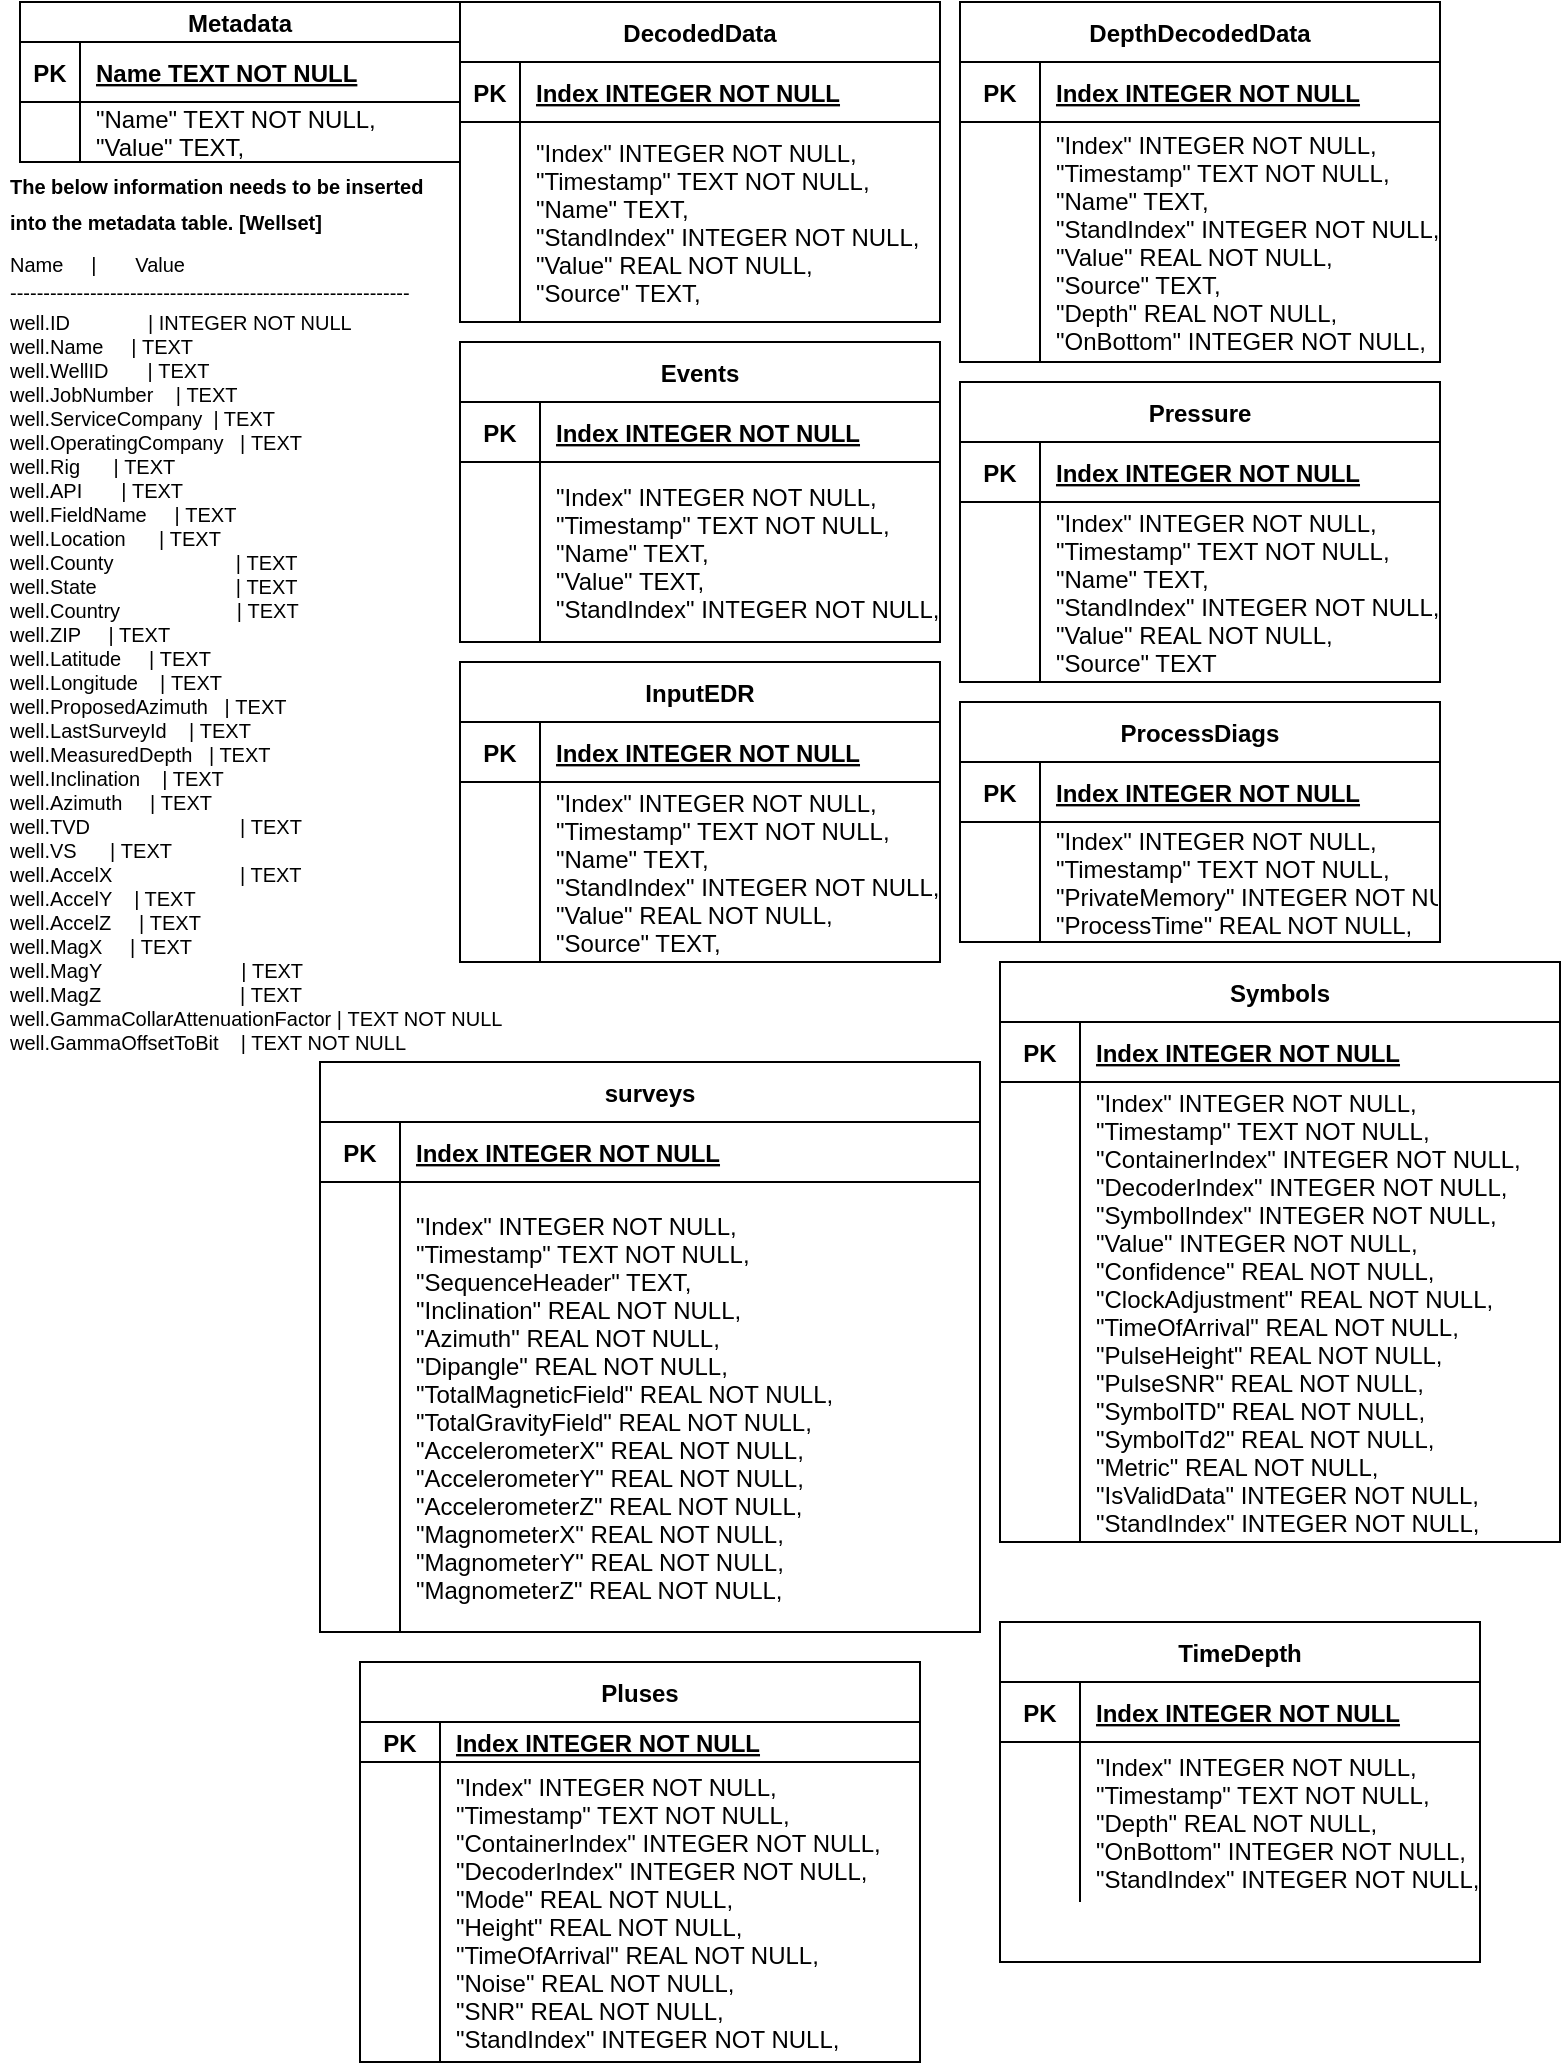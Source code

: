 <mxfile version="20.0.1" type="github">
  <diagram id="R2lEEEUBdFMjLlhIrx00" name="Page-1">
    <mxGraphModel dx="1178" dy="615" grid="1" gridSize="10" guides="1" tooltips="1" connect="1" arrows="1" fold="1" page="1" pageScale="1" pageWidth="850" pageHeight="1100" math="0" shadow="0" extFonts="Permanent Marker^https://fonts.googleapis.com/css?family=Permanent+Marker">
      <root>
        <mxCell id="0" />
        <mxCell id="1" parent="0" />
        <mxCell id="C-vyLk0tnHw3VtMMgP7b-2" value="DecodedData" style="shape=table;startSize=30;container=1;collapsible=1;childLayout=tableLayout;fixedRows=1;rowLines=0;fontStyle=1;align=center;resizeLast=1;" parent="1" vertex="1">
          <mxGeometry x="240" y="50" width="240" height="160" as="geometry" />
        </mxCell>
        <mxCell id="C-vyLk0tnHw3VtMMgP7b-3" value="" style="shape=partialRectangle;collapsible=0;dropTarget=0;pointerEvents=0;fillColor=none;points=[[0,0.5],[1,0.5]];portConstraint=eastwest;top=0;left=0;right=0;bottom=1;" parent="C-vyLk0tnHw3VtMMgP7b-2" vertex="1">
          <mxGeometry y="30" width="240" height="30" as="geometry" />
        </mxCell>
        <mxCell id="C-vyLk0tnHw3VtMMgP7b-4" value="PK" style="shape=partialRectangle;overflow=hidden;connectable=0;fillColor=none;top=0;left=0;bottom=0;right=0;fontStyle=1;" parent="C-vyLk0tnHw3VtMMgP7b-3" vertex="1">
          <mxGeometry width="30" height="30" as="geometry">
            <mxRectangle width="30" height="30" as="alternateBounds" />
          </mxGeometry>
        </mxCell>
        <mxCell id="C-vyLk0tnHw3VtMMgP7b-5" value="Index INTEGER NOT NULL" style="shape=partialRectangle;overflow=hidden;connectable=0;fillColor=none;top=0;left=0;bottom=0;right=0;align=left;spacingLeft=6;fontStyle=5;" parent="C-vyLk0tnHw3VtMMgP7b-3" vertex="1">
          <mxGeometry x="30" width="210" height="30" as="geometry">
            <mxRectangle width="210" height="30" as="alternateBounds" />
          </mxGeometry>
        </mxCell>
        <mxCell id="C-vyLk0tnHw3VtMMgP7b-6" value="" style="shape=partialRectangle;collapsible=0;dropTarget=0;pointerEvents=0;fillColor=none;points=[[0,0.5],[1,0.5]];portConstraint=eastwest;top=0;left=0;right=0;bottom=0;" parent="C-vyLk0tnHw3VtMMgP7b-2" vertex="1">
          <mxGeometry y="60" width="240" height="100" as="geometry" />
        </mxCell>
        <mxCell id="C-vyLk0tnHw3VtMMgP7b-7" value="" style="shape=partialRectangle;overflow=hidden;connectable=0;fillColor=none;top=0;left=0;bottom=0;right=0;" parent="C-vyLk0tnHw3VtMMgP7b-6" vertex="1">
          <mxGeometry width="30" height="100" as="geometry">
            <mxRectangle width="30" height="100" as="alternateBounds" />
          </mxGeometry>
        </mxCell>
        <mxCell id="C-vyLk0tnHw3VtMMgP7b-8" value="&quot;Index&quot;	INTEGER NOT NULL,&#xa;	&quot;Timestamp&quot;	TEXT NOT NULL,&#xa;	&quot;Name&quot;	TEXT,&#xa;	&quot;StandIndex&quot;	INTEGER NOT NULL,&#xa;	&quot;Value&quot;	REAL NOT NULL,&#xa;	&quot;Source&quot;	TEXT," style="shape=partialRectangle;overflow=hidden;connectable=0;fillColor=none;top=0;left=0;bottom=0;right=0;align=left;spacingLeft=6;" parent="C-vyLk0tnHw3VtMMgP7b-6" vertex="1">
          <mxGeometry x="30" width="210" height="100" as="geometry">
            <mxRectangle width="210" height="100" as="alternateBounds" />
          </mxGeometry>
        </mxCell>
        <mxCell id="C-vyLk0tnHw3VtMMgP7b-23" value="Metadata" style="shape=table;startSize=20;container=1;collapsible=1;childLayout=tableLayout;fixedRows=1;rowLines=0;fontStyle=1;align=center;resizeLast=1;" parent="1" vertex="1">
          <mxGeometry x="20" y="50" width="220" height="80" as="geometry" />
        </mxCell>
        <mxCell id="C-vyLk0tnHw3VtMMgP7b-24" value="" style="shape=partialRectangle;collapsible=0;dropTarget=0;pointerEvents=0;fillColor=none;points=[[0,0.5],[1,0.5]];portConstraint=eastwest;top=0;left=0;right=0;bottom=1;" parent="C-vyLk0tnHw3VtMMgP7b-23" vertex="1">
          <mxGeometry y="20" width="220" height="30" as="geometry" />
        </mxCell>
        <mxCell id="C-vyLk0tnHw3VtMMgP7b-25" value="PK" style="shape=partialRectangle;overflow=hidden;connectable=0;fillColor=none;top=0;left=0;bottom=0;right=0;fontStyle=1;" parent="C-vyLk0tnHw3VtMMgP7b-24" vertex="1">
          <mxGeometry width="30" height="30" as="geometry">
            <mxRectangle width="30" height="30" as="alternateBounds" />
          </mxGeometry>
        </mxCell>
        <mxCell id="C-vyLk0tnHw3VtMMgP7b-26" value="Name TEXT NOT NULL" style="shape=partialRectangle;overflow=hidden;connectable=0;fillColor=none;top=0;left=0;bottom=0;right=0;align=left;spacingLeft=6;fontStyle=5;" parent="C-vyLk0tnHw3VtMMgP7b-24" vertex="1">
          <mxGeometry x="30" width="190" height="30" as="geometry">
            <mxRectangle width="190" height="30" as="alternateBounds" />
          </mxGeometry>
        </mxCell>
        <mxCell id="C-vyLk0tnHw3VtMMgP7b-27" value="" style="shape=partialRectangle;collapsible=0;dropTarget=0;pointerEvents=0;fillColor=none;points=[[0,0.5],[1,0.5]];portConstraint=eastwest;top=0;left=0;right=0;bottom=0;" parent="C-vyLk0tnHw3VtMMgP7b-23" vertex="1">
          <mxGeometry y="50" width="220" height="30" as="geometry" />
        </mxCell>
        <mxCell id="C-vyLk0tnHw3VtMMgP7b-28" value="" style="shape=partialRectangle;overflow=hidden;connectable=0;fillColor=none;top=0;left=0;bottom=0;right=0;" parent="C-vyLk0tnHw3VtMMgP7b-27" vertex="1">
          <mxGeometry width="30" height="30" as="geometry">
            <mxRectangle width="30" height="30" as="alternateBounds" />
          </mxGeometry>
        </mxCell>
        <mxCell id="C-vyLk0tnHw3VtMMgP7b-29" value="&quot;Name&quot;	TEXT NOT NULL,&#xa;	&quot;Value&quot;	TEXT,&#xa;	CONSTRAINT &quot;PK_Metadata&quot; PRIMARY KEY(&quot;Name&quot;)" style="shape=partialRectangle;overflow=hidden;connectable=0;fillColor=none;top=0;left=0;bottom=0;right=0;align=left;spacingLeft=6;" parent="C-vyLk0tnHw3VtMMgP7b-27" vertex="1">
          <mxGeometry x="30" width="190" height="30" as="geometry">
            <mxRectangle width="190" height="30" as="alternateBounds" />
          </mxGeometry>
        </mxCell>
        <mxCell id="usPG6CutH9FhMOC5yR55-3" value="&lt;h1 style=&quot;font-size: 10px;&quot;&gt;&lt;font style=&quot;font-size: 10px;&quot;&gt;The below information needs to be inserted&amp;nbsp;&lt;/font&gt;&lt;/h1&gt;&lt;h1 style=&quot;font-size: 10px;&quot;&gt;into the metadata table. [Wellset]&lt;/h1&gt;&lt;font style=&quot;font-size: 10px;&quot;&gt;Name&lt;span style=&quot;white-space: pre;&quot;&gt;	&lt;/span&gt;&lt;span style=&quot;white-space: pre;&quot;&gt;	&lt;/span&gt;&lt;span style=&quot;white-space: pre;&quot;&gt;	&lt;/span&gt;&lt;span style=&quot;white-space: pre;&quot;&gt;	&lt;/span&gt;&lt;span style=&quot;&quot;&gt;	&lt;span style=&quot;&quot;&gt;	&lt;/span&gt;&lt;span style=&quot;&quot;&gt;	&lt;/span&gt;&lt;span style=&quot;&quot;&gt;	&lt;/span&gt;&lt;/span&gt;&lt;span style=&quot;&quot;&gt;	&lt;/span&gt; &lt;span style=&quot;&quot;&gt;	&lt;/span&gt;&lt;span style=&quot;&quot;&gt;	&lt;/span&gt;|&amp;nbsp; &amp;nbsp; &amp;nbsp; &amp;nbsp;Value&lt;br&gt;------------------------------------------------------------&lt;br&gt;well.ID&amp;nbsp;&lt;span style=&quot;&quot;&gt;	&lt;span style=&quot;white-space: pre;&quot;&gt;	&lt;/span&gt;&lt;span style=&quot;white-space: pre;&quot;&gt;	&lt;/span&gt;&lt;span style=&quot;white-space: pre;&quot;&gt;	&lt;/span&gt;&lt;/span&gt;&lt;span style=&quot;&quot;&gt;&amp;nbsp;&lt;/span&gt;&lt;span style=&quot;&quot;&gt;&amp;nbsp;&lt;span style=&quot;&quot;&gt;&amp;nbsp; &amp;nbsp; &amp;nbsp; &amp;nbsp;&lt;span style=&quot;&quot;&gt;&lt;/span&gt;&lt;/span&gt;&lt;span style=&quot;&quot;&gt;&lt;/span&gt;&lt;span style=&quot;&quot;&gt;&lt;/span&gt;&lt;/span&gt;&lt;span style=&quot;&quot;&gt;&lt;/span&gt;|&amp;nbsp;INTEGER NOT NULL&lt;br&gt;&lt;/font&gt;&lt;div style=&quot;font-size: 10px;&quot;&gt;&lt;font style=&quot;font-size: 10px;&quot;&gt;well.Name&lt;span style=&quot;&quot;&gt;	&lt;span style=&quot;white-space: pre;&quot;&gt;	&lt;/span&gt;&lt;span style=&quot;white-space: pre;&quot;&gt;	&lt;/span&gt;&lt;span style=&quot;white-space: pre;&quot;&gt;	&lt;/span&gt;&lt;/span&gt;&lt;span style=&quot;&quot;&gt;&amp;nbsp;|&amp;nbsp;&lt;/span&gt;TEXT&lt;/font&gt;&lt;/div&gt;&lt;div style=&quot;font-size: 10px;&quot;&gt;&lt;font style=&quot;font-size: 10px;&quot;&gt;well.WellID&lt;span style=&quot;&quot;&gt;	&lt;/span&gt;&lt;span style=&quot;&quot;&gt;	&lt;/span&gt;&amp;nbsp;&lt;span style=&quot;&quot;&gt;	&lt;span style=&quot;white-space: pre;&quot;&gt;	&lt;/span&gt;&lt;span style=&quot;white-space: pre;&quot;&gt;	&lt;/span&gt;&lt;span style=&quot;white-space: pre;&quot;&gt;	&lt;/span&gt;&lt;/span&gt;&amp;nbsp;|&lt;span style=&quot;&quot;&gt;&amp;nbsp;&lt;/span&gt;TEXT&lt;/font&gt;&lt;/div&gt;&lt;div style=&quot;font-size: 10px;&quot;&gt;&lt;font style=&quot;font-size: 10px;&quot;&gt;&lt;span style=&quot;background-color: initial;&quot;&gt;well.JobNumber&lt;/span&gt;&lt;span style=&quot;background-color: initial;&quot;&gt;	&lt;span style=&quot;white-space: pre;&quot;&gt;	&lt;/span&gt;&lt;span style=&quot;white-space: pre;&quot;&gt;	&lt;/span&gt;&amp;nbsp;|&amp;nbsp;&lt;/span&gt;&lt;span style=&quot;background-color: initial;&quot;&gt;TEXT&lt;/span&gt;&lt;/font&gt;&lt;/div&gt;&lt;div style=&quot;font-size: 10px;&quot;&gt;&lt;font style=&quot;font-size: 10px;&quot;&gt;well.ServiceCompany&lt;span style=&quot;white-space: pre;&quot;&gt;	&lt;/span&gt;&amp;nbsp;| TEXT&lt;/font&gt;&lt;/div&gt;&lt;div style=&quot;font-size: 10px;&quot;&gt;&lt;font style=&quot;font-size: 10px;&quot;&gt;well.OperatingCompany&lt;span style=&quot;&quot;&gt;	&lt;span style=&quot;white-space: pre;&quot;&gt;	&lt;/span&gt;&lt;/span&gt;&amp;nbsp;|&lt;span style=&quot;&quot;&gt;&amp;nbsp;&lt;/span&gt;TEXT&lt;/font&gt;&lt;/div&gt;&lt;div style=&quot;font-size: 10px;&quot;&gt;&lt;font style=&quot;font-size: 10px;&quot;&gt;well.Rig&lt;span style=&quot;&quot;&gt;&amp;nbsp;&lt;span style=&quot;white-space: pre;&quot;&gt;	&lt;/span&gt;&lt;span style=&quot;white-space: pre;&quot;&gt;	&lt;/span&gt;&lt;span style=&quot;white-space: pre;&quot;&gt;	&lt;/span&gt;&lt;span style=&quot;white-space: pre;&quot;&gt;	&lt;/span&gt;&amp;nbsp;|&amp;nbsp;&lt;/span&gt;TEXT&lt;/font&gt;&lt;/div&gt;&lt;div style=&quot;font-size: 10px;&quot;&gt;&lt;font style=&quot;font-size: 10px;&quot;&gt;well.API&lt;span style=&quot;&quot;&gt;	&lt;/span&gt;&lt;span style=&quot;&quot;&gt;	&lt;/span&gt;&lt;span style=&quot;&quot;&gt;	&lt;/span&gt;&lt;span style=&quot;&quot;&gt;	&lt;/span&gt;&amp;nbsp;&lt;span style=&quot;white-space: pre;&quot;&gt;	&lt;/span&gt;&lt;span style=&quot;white-space: pre;&quot;&gt;	&lt;/span&gt;&lt;span style=&quot;white-space: pre;&quot;&gt;	&lt;/span&gt;&lt;span style=&quot;white-space: pre;&quot;&gt;	&lt;/span&gt;&amp;nbsp;|&lt;span style=&quot;&quot;&gt;&amp;nbsp;&lt;/span&gt;TEXT&lt;/font&gt;&lt;/div&gt;&lt;div style=&quot;font-size: 10px;&quot;&gt;&lt;font style=&quot;font-size: 10px;&quot;&gt;well.FieldName&amp;nbsp;&lt;span style=&quot;&quot;&gt;	&lt;span style=&quot;white-space: pre;&quot;&gt;	&lt;/span&gt;&lt;span style=&quot;white-space: pre;&quot;&gt;	&lt;/span&gt;&lt;/span&gt;&amp;nbsp;|&lt;span style=&quot;&quot;&gt;&amp;nbsp;&lt;/span&gt;TEXT&lt;/font&gt;&lt;/div&gt;&lt;div style=&quot;font-size: 10px;&quot;&gt;&lt;font style=&quot;font-size: 10px;&quot;&gt;well.Location&lt;span style=&quot;&quot;&gt;	&lt;/span&gt;&lt;span style=&quot;&quot;&gt;	&lt;/span&gt;&lt;span style=&quot;&quot;&gt;	&lt;/span&gt;&amp;nbsp;&lt;span style=&quot;white-space: pre;&quot;&gt;	&lt;/span&gt;&lt;span style=&quot;white-space: pre;&quot;&gt;	&lt;/span&gt;&lt;span style=&quot;white-space: pre;&quot;&gt;	&lt;/span&gt;&amp;nbsp;|&lt;span style=&quot;&quot;&gt;&amp;nbsp;&lt;/span&gt;TEXT&lt;/font&gt;&lt;/div&gt;&lt;div style=&quot;font-size: 10px;&quot;&gt;&lt;font style=&quot;font-size: 10px;&quot;&gt;well.County&lt;span style=&quot;&quot;&gt;&amp;nbsp; &amp;nbsp; &amp;nbsp; &amp;nbsp; &amp;nbsp; &amp;nbsp; &amp;nbsp; &amp;nbsp; &amp;nbsp; &amp;nbsp; &amp;nbsp;&lt;/span&gt;&amp;nbsp;|&lt;span style=&quot;&quot;&gt;&amp;nbsp;&lt;/span&gt;TEXT&lt;/font&gt;&lt;/div&gt;&lt;div style=&quot;font-size: 10px;&quot;&gt;&lt;font style=&quot;font-size: 10px;&quot;&gt;well.State&lt;span style=&quot;&quot;&gt;	&lt;/span&gt;&lt;span style=&quot;&quot;&gt;	&lt;/span&gt;&lt;span style=&quot;&quot;&gt;	&lt;/span&gt;&amp;nbsp; &amp;nbsp; &amp;nbsp; &amp;nbsp; &amp;nbsp; &amp;nbsp; &amp;nbsp; &amp;nbsp; &amp;nbsp; &amp;nbsp; &amp;nbsp; &amp;nbsp; |&amp;nbsp;TEXT&lt;/font&gt;&lt;/div&gt;&lt;div style=&quot;font-size: 10px;&quot;&gt;&lt;font style=&quot;font-size: 10px;&quot;&gt;well.Country&lt;span style=&quot;&quot;&gt;&amp;nbsp; &amp;nbsp; &amp;nbsp; &amp;nbsp; &amp;nbsp; &amp;nbsp; &amp;nbsp; &amp;nbsp; &amp;nbsp; &amp;nbsp;&amp;nbsp;&lt;/span&gt;&lt;span style=&quot;&quot;&gt;&lt;/span&gt;&lt;span style=&quot;&quot;&gt;&lt;/span&gt;&amp;nbsp;|&lt;span style=&quot;&quot;&gt;&amp;nbsp;&lt;/span&gt;TEXT&lt;/font&gt;&lt;/div&gt;&lt;div style=&quot;font-size: 10px;&quot;&gt;&lt;font style=&quot;font-size: 10px;&quot;&gt;well.ZIP&lt;span style=&quot;white-space: pre;&quot;&gt;	&lt;/span&gt;&lt;span style=&quot;white-space: pre;&quot;&gt;	&lt;/span&gt;&lt;span style=&quot;white-space: pre;&quot;&gt;	&lt;/span&gt;&lt;span style=&quot;white-space: pre;&quot;&gt;	&lt;/span&gt;&lt;span style=&quot;&quot;&gt;&amp;nbsp;| TEXT&lt;/span&gt;&lt;/font&gt;&lt;/div&gt;&lt;div style=&quot;font-size: 10px;&quot;&gt;&lt;font style=&quot;font-size: 10px;&quot;&gt;well.Latitude &lt;span style=&quot;white-space: pre;&quot;&gt;	&lt;/span&gt;&lt;span style=&quot;white-space: pre;&quot;&gt;	&lt;/span&gt;&lt;span style=&quot;white-space: pre;&quot;&gt;	&lt;/span&gt;&amp;nbsp;|&lt;span style=&quot;&quot;&gt;&amp;nbsp;&lt;/span&gt;TEXT&lt;/font&gt;&lt;/div&gt;&lt;div style=&quot;font-size: 10px;&quot;&gt;&lt;font style=&quot;font-size: 10px;&quot;&gt;well.Longitude &lt;span style=&quot;white-space: pre;&quot;&gt;	&lt;/span&gt;&lt;span style=&quot;white-space: pre;&quot;&gt;	&lt;/span&gt;&amp;nbsp;|&lt;span style=&quot;&quot;&gt;&amp;nbsp;&lt;/span&gt;TEXT&lt;/font&gt;&lt;/div&gt;&lt;div style=&quot;font-size: 10px;&quot;&gt;&lt;font style=&quot;font-size: 10px;&quot;&gt;well.ProposedAzimuth &lt;span style=&quot;white-space: pre;&quot;&gt;	&lt;/span&gt;&amp;nbsp;|&lt;span style=&quot;&quot;&gt;&amp;nbsp;&lt;/span&gt;TEXT&lt;/font&gt;&lt;/div&gt;&lt;div style=&quot;font-size: 10px;&quot;&gt;&lt;font style=&quot;font-size: 10px;&quot;&gt;well.LastSurveyId &lt;span style=&quot;white-space: pre;&quot;&gt;	&lt;/span&gt;&lt;span style=&quot;white-space: pre;&quot;&gt;	&lt;/span&gt;&amp;nbsp;|&lt;span style=&quot;&quot;&gt;&amp;nbsp;&lt;/span&gt;TEXT&lt;/font&gt;&lt;/div&gt;&lt;div style=&quot;font-size: 10px;&quot;&gt;&lt;font style=&quot;font-size: 10px;&quot;&gt;well.MeasuredDepth &lt;span style=&quot;white-space: pre;&quot;&gt;	&lt;/span&gt;&amp;nbsp;| TEXT&lt;/font&gt;&lt;/div&gt;&lt;div style=&quot;font-size: 10px;&quot;&gt;&lt;font style=&quot;font-size: 10px;&quot;&gt;well.Inclination&amp;nbsp;&lt;span style=&quot;white-space: pre;&quot;&gt;	&lt;/span&gt;&lt;span style=&quot;white-space: pre;&quot;&gt;	&lt;/span&gt; | TEXT&lt;/font&gt;&lt;/div&gt;&lt;div style=&quot;font-size: 10px;&quot;&gt;&lt;font style=&quot;font-size: 10px;&quot;&gt;well.Azimuth &lt;span style=&quot;white-space: pre;&quot;&gt;	&lt;/span&gt;&lt;span style=&quot;white-space: pre;&quot;&gt;	&lt;/span&gt;&lt;span style=&quot;white-space: pre;&quot;&gt;	&lt;/span&gt;&amp;nbsp;|&lt;span style=&quot;&quot;&gt;&amp;nbsp;&lt;/span&gt;TEXT&lt;/font&gt;&lt;/div&gt;&lt;div style=&quot;font-size: 10px;&quot;&gt;&lt;font style=&quot;font-size: 10px;&quot;&gt;well.TVD&amp;nbsp; &amp;nbsp; &amp;nbsp; &amp;nbsp; &amp;nbsp; &amp;nbsp; &amp;nbsp; &amp;nbsp; &amp;nbsp; &amp;nbsp; &amp;nbsp; &amp;nbsp; &amp;nbsp; &amp;nbsp;|&lt;span style=&quot;&quot;&gt;&amp;nbsp;&lt;/span&gt;TEXT&lt;/font&gt;&lt;/div&gt;&lt;div style=&quot;font-size: 10px;&quot;&gt;&lt;font style=&quot;font-size: 10px;&quot;&gt;well.VS &lt;span style=&quot;white-space: pre;&quot;&gt;	&lt;/span&gt;&lt;span style=&quot;white-space: pre;&quot;&gt;	&lt;/span&gt;&lt;span style=&quot;white-space: pre;&quot;&gt;	&lt;/span&gt;&lt;span style=&quot;white-space: pre;&quot;&gt;	&lt;/span&gt;&amp;nbsp;|&lt;span style=&quot;&quot;&gt;&amp;nbsp;&lt;/span&gt;TEXT&lt;/font&gt;&lt;/div&gt;&lt;div style=&quot;font-size: 10px;&quot;&gt;&lt;font style=&quot;font-size: 10px;&quot;&gt;well.AccelX&amp;nbsp; &amp;nbsp; &amp;nbsp; &amp;nbsp; &amp;nbsp; &amp;nbsp; &amp;nbsp; &amp;nbsp; &amp;nbsp; &amp;nbsp; &amp;nbsp; &amp;nbsp;| TEXT&lt;/font&gt;&lt;/div&gt;&lt;div style=&quot;font-size: 10px;&quot;&gt;&lt;font style=&quot;font-size: 10px;&quot;&gt;well.AccelY&lt;span style=&quot;white-space: pre;&quot;&gt;	&lt;/span&gt;&lt;span style=&quot;white-space: pre;&quot;&gt;	&lt;/span&gt;&lt;span style=&quot;white-space: pre;&quot;&gt;	&lt;/span&gt; | TEXT&lt;/font&gt;&lt;/div&gt;&lt;div style=&quot;font-size: 10px;&quot;&gt;&lt;font style=&quot;font-size: 10px;&quot;&gt;well.AccelZ &lt;span style=&quot;white-space: pre;&quot;&gt;	&lt;/span&gt;&lt;span style=&quot;white-space: pre;&quot;&gt;	&lt;/span&gt;&lt;span style=&quot;white-space: pre;&quot;&gt;	&lt;/span&gt;&amp;nbsp;|&lt;span style=&quot;&quot;&gt;&amp;nbsp;&lt;/span&gt;TEXT&lt;/font&gt;&lt;/div&gt;&lt;div style=&quot;font-size: 10px;&quot;&gt;&lt;font style=&quot;font-size: 10px;&quot;&gt;well.MagX &lt;span style=&quot;white-space: pre;&quot;&gt;	&lt;/span&gt;&lt;span style=&quot;white-space: pre;&quot;&gt;	&lt;/span&gt;&lt;span style=&quot;white-space: pre;&quot;&gt;	&lt;/span&gt;&amp;nbsp;|&lt;span style=&quot;&quot;&gt;&amp;nbsp;&lt;/span&gt;TEXT&lt;/font&gt;&lt;/div&gt;&lt;div style=&quot;font-size: 10px;&quot;&gt;&lt;font style=&quot;font-size: 10px;&quot;&gt;well.MagY&amp;nbsp; &amp;nbsp; &amp;nbsp; &amp;nbsp; &amp;nbsp; &amp;nbsp; &amp;nbsp; &amp;nbsp; &amp;nbsp; &amp;nbsp; &amp;nbsp; &amp;nbsp; &amp;nbsp;|&lt;span style=&quot;&quot;&gt;&amp;nbsp;&lt;/span&gt;TEXT&lt;/font&gt;&lt;/div&gt;&lt;div style=&quot;font-size: 10px;&quot;&gt;&lt;font style=&quot;font-size: 10px;&quot;&gt;well.MagZ&amp;nbsp; &amp;nbsp; &amp;nbsp; &amp;nbsp; &amp;nbsp; &amp;nbsp; &amp;nbsp; &amp;nbsp; &amp;nbsp; &amp;nbsp; &amp;nbsp; &amp;nbsp; &amp;nbsp;|&lt;span style=&quot;&quot;&gt;&amp;nbsp;&lt;/span&gt;TEXT&lt;/font&gt;&lt;/div&gt;&lt;div style=&quot;font-size: 10px;&quot;&gt;&lt;font style=&quot;font-size: 10px;&quot;&gt;well.GammaCollarAttenuationFactor |&lt;span style=&quot;&quot;&gt;&amp;nbsp;&lt;/span&gt;TEXT NOT NULL&lt;/font&gt;&lt;/div&gt;&lt;div style=&quot;font-size: 10px;&quot;&gt;&lt;font style=&quot;font-size: 10px;&quot;&gt;well.GammaOffsetToBit&amp;nbsp; &amp;nbsp; | TEXT NOT NULL&lt;/font&gt;&lt;/div&gt;&lt;font style=&quot;font-size: 10px;&quot;&gt;&lt;br style=&quot;&quot;&gt;&lt;span style=&quot;&quot;&gt;	&lt;/span&gt;&lt;span style=&quot;&quot;&gt;	&lt;/span&gt;&lt;br&gt;&lt;/font&gt;&lt;div style=&quot;font-size: 10px;&quot;&gt;&lt;font style=&quot;font-size: 10px;&quot;&gt;&amp;nbsp;&lt;/font&gt;&lt;/div&gt;&lt;p style=&quot;font-size: 10px;&quot;&gt;&lt;font style=&quot;font-size: 10px;&quot;&gt;&amp;nbsp; &amp;nbsp;&lt;/font&gt;&lt;/p&gt;" style="text;html=1;strokeColor=none;fillColor=none;spacing=5;spacingTop=-20;whiteSpace=wrap;overflow=hidden;rounded=0;" vertex="1" parent="1">
          <mxGeometry x="10" y="140" width="261" height="440" as="geometry" />
        </mxCell>
        <mxCell id="usPG6CutH9FhMOC5yR55-17" value="" style="shape=partialRectangle;html=1;whiteSpace=wrap;connectable=0;fillColor=none;top=0;left=0;bottom=0;right=0;overflow=hidden;fontSize=12;" vertex="1" parent="1">
          <mxGeometry x="80" y="330" width="60" height="40" as="geometry">
            <mxRectangle width="60" height="40" as="alternateBounds" />
          </mxGeometry>
        </mxCell>
        <mxCell id="usPG6CutH9FhMOC5yR55-28" value="DepthDecodedData" style="shape=table;startSize=30;container=1;collapsible=1;childLayout=tableLayout;fixedRows=1;rowLines=0;fontStyle=1;align=center;resizeLast=1;" vertex="1" parent="1">
          <mxGeometry x="490" y="50" width="240" height="180" as="geometry" />
        </mxCell>
        <mxCell id="usPG6CutH9FhMOC5yR55-29" value="" style="shape=partialRectangle;collapsible=0;dropTarget=0;pointerEvents=0;fillColor=none;points=[[0,0.5],[1,0.5]];portConstraint=eastwest;top=0;left=0;right=0;bottom=1;" vertex="1" parent="usPG6CutH9FhMOC5yR55-28">
          <mxGeometry y="30" width="240" height="30" as="geometry" />
        </mxCell>
        <mxCell id="usPG6CutH9FhMOC5yR55-30" value="PK" style="shape=partialRectangle;overflow=hidden;connectable=0;fillColor=none;top=0;left=0;bottom=0;right=0;fontStyle=1;" vertex="1" parent="usPG6CutH9FhMOC5yR55-29">
          <mxGeometry width="40" height="30" as="geometry">
            <mxRectangle width="40" height="30" as="alternateBounds" />
          </mxGeometry>
        </mxCell>
        <mxCell id="usPG6CutH9FhMOC5yR55-31" value="Index INTEGER NOT NULL " style="shape=partialRectangle;overflow=hidden;connectable=0;fillColor=none;top=0;left=0;bottom=0;right=0;align=left;spacingLeft=6;fontStyle=5;" vertex="1" parent="usPG6CutH9FhMOC5yR55-29">
          <mxGeometry x="40" width="200" height="30" as="geometry">
            <mxRectangle width="200" height="30" as="alternateBounds" />
          </mxGeometry>
        </mxCell>
        <mxCell id="usPG6CutH9FhMOC5yR55-32" value="" style="shape=partialRectangle;collapsible=0;dropTarget=0;pointerEvents=0;fillColor=none;points=[[0,0.5],[1,0.5]];portConstraint=eastwest;top=0;left=0;right=0;bottom=0;" vertex="1" parent="usPG6CutH9FhMOC5yR55-28">
          <mxGeometry y="60" width="240" height="120" as="geometry" />
        </mxCell>
        <mxCell id="usPG6CutH9FhMOC5yR55-33" value="" style="shape=partialRectangle;overflow=hidden;connectable=0;fillColor=none;top=0;left=0;bottom=0;right=0;" vertex="1" parent="usPG6CutH9FhMOC5yR55-32">
          <mxGeometry width="40" height="120" as="geometry">
            <mxRectangle width="40" height="120" as="alternateBounds" />
          </mxGeometry>
        </mxCell>
        <mxCell id="usPG6CutH9FhMOC5yR55-34" value="&quot;Index&quot;	INTEGER NOT NULL,&#xa;	&quot;Timestamp&quot;	TEXT NOT NULL,&#xa;	&quot;Name&quot;	TEXT,&#xa;	&quot;StandIndex&quot;	INTEGER NOT NULL,&#xa;	&quot;Value&quot;	REAL NOT NULL,&#xa;	&quot;Source&quot;	TEXT,&#xa;	&quot;Depth&quot;	REAL NOT NULL,&#xa;	&quot;OnBottom&quot;	INTEGER NOT NULL," style="shape=partialRectangle;overflow=hidden;connectable=0;fillColor=none;top=0;left=0;bottom=0;right=0;align=left;spacingLeft=6;" vertex="1" parent="usPG6CutH9FhMOC5yR55-32">
          <mxGeometry x="40" width="200" height="120" as="geometry">
            <mxRectangle width="200" height="120" as="alternateBounds" />
          </mxGeometry>
        </mxCell>
        <mxCell id="usPG6CutH9FhMOC5yR55-35" value="Events" style="shape=table;startSize=30;container=1;collapsible=1;childLayout=tableLayout;fixedRows=1;rowLines=0;fontStyle=1;align=center;resizeLast=1;" vertex="1" parent="1">
          <mxGeometry x="240" y="220" width="240" height="150" as="geometry" />
        </mxCell>
        <mxCell id="usPG6CutH9FhMOC5yR55-36" value="" style="shape=partialRectangle;collapsible=0;dropTarget=0;pointerEvents=0;fillColor=none;points=[[0,0.5],[1,0.5]];portConstraint=eastwest;top=0;left=0;right=0;bottom=1;" vertex="1" parent="usPG6CutH9FhMOC5yR55-35">
          <mxGeometry y="30" width="240" height="30" as="geometry" />
        </mxCell>
        <mxCell id="usPG6CutH9FhMOC5yR55-37" value="PK" style="shape=partialRectangle;overflow=hidden;connectable=0;fillColor=none;top=0;left=0;bottom=0;right=0;fontStyle=1;" vertex="1" parent="usPG6CutH9FhMOC5yR55-36">
          <mxGeometry width="40" height="30" as="geometry">
            <mxRectangle width="40" height="30" as="alternateBounds" />
          </mxGeometry>
        </mxCell>
        <mxCell id="usPG6CutH9FhMOC5yR55-38" value="Index INTEGER NOT NULL " style="shape=partialRectangle;overflow=hidden;connectable=0;fillColor=none;top=0;left=0;bottom=0;right=0;align=left;spacingLeft=6;fontStyle=5;" vertex="1" parent="usPG6CutH9FhMOC5yR55-36">
          <mxGeometry x="40" width="200" height="30" as="geometry">
            <mxRectangle width="200" height="30" as="alternateBounds" />
          </mxGeometry>
        </mxCell>
        <mxCell id="usPG6CutH9FhMOC5yR55-39" value="" style="shape=partialRectangle;collapsible=0;dropTarget=0;pointerEvents=0;fillColor=none;points=[[0,0.5],[1,0.5]];portConstraint=eastwest;top=0;left=0;right=0;bottom=0;" vertex="1" parent="usPG6CutH9FhMOC5yR55-35">
          <mxGeometry y="60" width="240" height="90" as="geometry" />
        </mxCell>
        <mxCell id="usPG6CutH9FhMOC5yR55-40" value="" style="shape=partialRectangle;overflow=hidden;connectable=0;fillColor=none;top=0;left=0;bottom=0;right=0;" vertex="1" parent="usPG6CutH9FhMOC5yR55-39">
          <mxGeometry width="40" height="90" as="geometry">
            <mxRectangle width="40" height="90" as="alternateBounds" />
          </mxGeometry>
        </mxCell>
        <mxCell id="usPG6CutH9FhMOC5yR55-41" value="&quot;Index&quot;	INTEGER NOT NULL,&#xa;	&quot;Timestamp&quot;	TEXT NOT NULL,&#xa;	&quot;Name&quot;	TEXT,&#xa;	&quot;Value&quot;	TEXT,&#xa;	&quot;StandIndex&quot;	INTEGER NOT NULL," style="shape=partialRectangle;overflow=hidden;connectable=0;fillColor=none;top=0;left=0;bottom=0;right=0;align=left;spacingLeft=6;" vertex="1" parent="usPG6CutH9FhMOC5yR55-39">
          <mxGeometry x="40" width="200" height="90" as="geometry">
            <mxRectangle width="200" height="90" as="alternateBounds" />
          </mxGeometry>
        </mxCell>
        <mxCell id="usPG6CutH9FhMOC5yR55-42" value="InputEDR" style="shape=table;startSize=30;container=1;collapsible=1;childLayout=tableLayout;fixedRows=1;rowLines=0;fontStyle=1;align=center;resizeLast=1;" vertex="1" parent="1">
          <mxGeometry x="240" y="380" width="240" height="150" as="geometry" />
        </mxCell>
        <mxCell id="usPG6CutH9FhMOC5yR55-43" value="" style="shape=partialRectangle;collapsible=0;dropTarget=0;pointerEvents=0;fillColor=none;points=[[0,0.5],[1,0.5]];portConstraint=eastwest;top=0;left=0;right=0;bottom=1;" vertex="1" parent="usPG6CutH9FhMOC5yR55-42">
          <mxGeometry y="30" width="240" height="30" as="geometry" />
        </mxCell>
        <mxCell id="usPG6CutH9FhMOC5yR55-44" value="PK" style="shape=partialRectangle;overflow=hidden;connectable=0;fillColor=none;top=0;left=0;bottom=0;right=0;fontStyle=1;" vertex="1" parent="usPG6CutH9FhMOC5yR55-43">
          <mxGeometry width="40" height="30" as="geometry">
            <mxRectangle width="40" height="30" as="alternateBounds" />
          </mxGeometry>
        </mxCell>
        <mxCell id="usPG6CutH9FhMOC5yR55-45" value="Index INTEGER NOT NULL " style="shape=partialRectangle;overflow=hidden;connectable=0;fillColor=none;top=0;left=0;bottom=0;right=0;align=left;spacingLeft=6;fontStyle=5;" vertex="1" parent="usPG6CutH9FhMOC5yR55-43">
          <mxGeometry x="40" width="200" height="30" as="geometry">
            <mxRectangle width="200" height="30" as="alternateBounds" />
          </mxGeometry>
        </mxCell>
        <mxCell id="usPG6CutH9FhMOC5yR55-46" value="" style="shape=partialRectangle;collapsible=0;dropTarget=0;pointerEvents=0;fillColor=none;points=[[0,0.5],[1,0.5]];portConstraint=eastwest;top=0;left=0;right=0;bottom=0;" vertex="1" parent="usPG6CutH9FhMOC5yR55-42">
          <mxGeometry y="60" width="240" height="90" as="geometry" />
        </mxCell>
        <mxCell id="usPG6CutH9FhMOC5yR55-47" value="" style="shape=partialRectangle;overflow=hidden;connectable=0;fillColor=none;top=0;left=0;bottom=0;right=0;" vertex="1" parent="usPG6CutH9FhMOC5yR55-46">
          <mxGeometry width="40" height="90" as="geometry">
            <mxRectangle width="40" height="90" as="alternateBounds" />
          </mxGeometry>
        </mxCell>
        <mxCell id="usPG6CutH9FhMOC5yR55-48" value="&quot;Index&quot;	INTEGER NOT NULL,&#xa;	&quot;Timestamp&quot;	TEXT NOT NULL,&#xa;	&quot;Name&quot;	TEXT,&#xa;	&quot;StandIndex&quot;	INTEGER NOT NULL,&#xa;	&quot;Value&quot;	REAL NOT NULL,&#xa;	&quot;Source&quot;	TEXT," style="shape=partialRectangle;overflow=hidden;connectable=0;fillColor=none;top=0;left=0;bottom=0;right=0;align=left;spacingLeft=6;" vertex="1" parent="usPG6CutH9FhMOC5yR55-46">
          <mxGeometry x="40" width="200" height="90" as="geometry">
            <mxRectangle width="200" height="90" as="alternateBounds" />
          </mxGeometry>
        </mxCell>
        <mxCell id="usPG6CutH9FhMOC5yR55-52" value="Pressure" style="shape=table;startSize=30;container=1;collapsible=1;childLayout=tableLayout;fixedRows=1;rowLines=0;fontStyle=1;align=center;resizeLast=1;" vertex="1" parent="1">
          <mxGeometry x="490" y="240" width="240" height="150" as="geometry" />
        </mxCell>
        <mxCell id="usPG6CutH9FhMOC5yR55-53" value="" style="shape=partialRectangle;collapsible=0;dropTarget=0;pointerEvents=0;fillColor=none;points=[[0,0.5],[1,0.5]];portConstraint=eastwest;top=0;left=0;right=0;bottom=1;" vertex="1" parent="usPG6CutH9FhMOC5yR55-52">
          <mxGeometry y="30" width="240" height="30" as="geometry" />
        </mxCell>
        <mxCell id="usPG6CutH9FhMOC5yR55-54" value="PK" style="shape=partialRectangle;overflow=hidden;connectable=0;fillColor=none;top=0;left=0;bottom=0;right=0;fontStyle=1;" vertex="1" parent="usPG6CutH9FhMOC5yR55-53">
          <mxGeometry width="40" height="30" as="geometry">
            <mxRectangle width="40" height="30" as="alternateBounds" />
          </mxGeometry>
        </mxCell>
        <mxCell id="usPG6CutH9FhMOC5yR55-55" value="Index INTEGER NOT NULL " style="shape=partialRectangle;overflow=hidden;connectable=0;fillColor=none;top=0;left=0;bottom=0;right=0;align=left;spacingLeft=6;fontStyle=5;" vertex="1" parent="usPG6CutH9FhMOC5yR55-53">
          <mxGeometry x="40" width="200" height="30" as="geometry">
            <mxRectangle width="200" height="30" as="alternateBounds" />
          </mxGeometry>
        </mxCell>
        <mxCell id="usPG6CutH9FhMOC5yR55-56" value="" style="shape=partialRectangle;collapsible=0;dropTarget=0;pointerEvents=0;fillColor=none;points=[[0,0.5],[1,0.5]];portConstraint=eastwest;top=0;left=0;right=0;bottom=0;" vertex="1" parent="usPG6CutH9FhMOC5yR55-52">
          <mxGeometry y="60" width="240" height="90" as="geometry" />
        </mxCell>
        <mxCell id="usPG6CutH9FhMOC5yR55-57" value="" style="shape=partialRectangle;overflow=hidden;connectable=0;fillColor=none;top=0;left=0;bottom=0;right=0;" vertex="1" parent="usPG6CutH9FhMOC5yR55-56">
          <mxGeometry width="40" height="90" as="geometry">
            <mxRectangle width="40" height="90" as="alternateBounds" />
          </mxGeometry>
        </mxCell>
        <mxCell id="usPG6CutH9FhMOC5yR55-58" value="&quot;Index&quot;	INTEGER NOT NULL,&#xa;	&quot;Timestamp&quot;	TEXT NOT NULL,&#xa;	&quot;Name&quot;	TEXT,&#xa;	&quot;StandIndex&quot;	INTEGER NOT NULL,&#xa;	&quot;Value&quot;	REAL NOT NULL,&#xa;	&quot;Source&quot;	TEXT" style="shape=partialRectangle;overflow=hidden;connectable=0;fillColor=none;top=0;left=0;bottom=0;right=0;align=left;spacingLeft=6;" vertex="1" parent="usPG6CutH9FhMOC5yR55-56">
          <mxGeometry x="40" width="200" height="90" as="geometry">
            <mxRectangle width="200" height="90" as="alternateBounds" />
          </mxGeometry>
        </mxCell>
        <mxCell id="usPG6CutH9FhMOC5yR55-59" value="ProcessDiags" style="shape=table;startSize=30;container=1;collapsible=1;childLayout=tableLayout;fixedRows=1;rowLines=0;fontStyle=1;align=center;resizeLast=1;" vertex="1" parent="1">
          <mxGeometry x="490" y="400" width="240" height="120" as="geometry" />
        </mxCell>
        <mxCell id="usPG6CutH9FhMOC5yR55-60" value="" style="shape=partialRectangle;collapsible=0;dropTarget=0;pointerEvents=0;fillColor=none;points=[[0,0.5],[1,0.5]];portConstraint=eastwest;top=0;left=0;right=0;bottom=1;" vertex="1" parent="usPG6CutH9FhMOC5yR55-59">
          <mxGeometry y="30" width="240" height="30" as="geometry" />
        </mxCell>
        <mxCell id="usPG6CutH9FhMOC5yR55-61" value="PK" style="shape=partialRectangle;overflow=hidden;connectable=0;fillColor=none;top=0;left=0;bottom=0;right=0;fontStyle=1;" vertex="1" parent="usPG6CutH9FhMOC5yR55-60">
          <mxGeometry width="40" height="30" as="geometry">
            <mxRectangle width="40" height="30" as="alternateBounds" />
          </mxGeometry>
        </mxCell>
        <mxCell id="usPG6CutH9FhMOC5yR55-62" value="Index INTEGER NOT NULL " style="shape=partialRectangle;overflow=hidden;connectable=0;fillColor=none;top=0;left=0;bottom=0;right=0;align=left;spacingLeft=6;fontStyle=5;" vertex="1" parent="usPG6CutH9FhMOC5yR55-60">
          <mxGeometry x="40" width="200" height="30" as="geometry">
            <mxRectangle width="200" height="30" as="alternateBounds" />
          </mxGeometry>
        </mxCell>
        <mxCell id="usPG6CutH9FhMOC5yR55-63" value="" style="shape=partialRectangle;collapsible=0;dropTarget=0;pointerEvents=0;fillColor=none;points=[[0,0.5],[1,0.5]];portConstraint=eastwest;top=0;left=0;right=0;bottom=0;" vertex="1" parent="usPG6CutH9FhMOC5yR55-59">
          <mxGeometry y="60" width="240" height="60" as="geometry" />
        </mxCell>
        <mxCell id="usPG6CutH9FhMOC5yR55-64" value="" style="shape=partialRectangle;overflow=hidden;connectable=0;fillColor=none;top=0;left=0;bottom=0;right=0;" vertex="1" parent="usPG6CutH9FhMOC5yR55-63">
          <mxGeometry width="40" height="60" as="geometry">
            <mxRectangle width="40" height="60" as="alternateBounds" />
          </mxGeometry>
        </mxCell>
        <mxCell id="usPG6CutH9FhMOC5yR55-65" value="&quot;Index&quot;	INTEGER NOT NULL,&#xa;	&quot;Timestamp&quot;	TEXT NOT NULL,&#xa;	&quot;PrivateMemory&quot;	INTEGER NOT NULL,&#xa;	&quot;ProcessTime&quot;	REAL NOT NULL," style="shape=partialRectangle;overflow=hidden;connectable=0;fillColor=none;top=0;left=0;bottom=0;right=0;align=left;spacingLeft=6;" vertex="1" parent="usPG6CutH9FhMOC5yR55-63">
          <mxGeometry x="40" width="200" height="60" as="geometry">
            <mxRectangle width="200" height="60" as="alternateBounds" />
          </mxGeometry>
        </mxCell>
        <mxCell id="usPG6CutH9FhMOC5yR55-66" value="Pluses" style="shape=table;startSize=30;container=1;collapsible=1;childLayout=tableLayout;fixedRows=1;rowLines=0;fontStyle=1;align=center;resizeLast=1;" vertex="1" parent="1">
          <mxGeometry x="190" y="880" width="280" height="200" as="geometry" />
        </mxCell>
        <mxCell id="usPG6CutH9FhMOC5yR55-67" value="" style="shape=partialRectangle;collapsible=0;dropTarget=0;pointerEvents=0;fillColor=none;points=[[0,0.5],[1,0.5]];portConstraint=eastwest;top=0;left=0;right=0;bottom=1;" vertex="1" parent="usPG6CutH9FhMOC5yR55-66">
          <mxGeometry y="30" width="280" height="20" as="geometry" />
        </mxCell>
        <mxCell id="usPG6CutH9FhMOC5yR55-68" value="PK" style="shape=partialRectangle;overflow=hidden;connectable=0;fillColor=none;top=0;left=0;bottom=0;right=0;fontStyle=1;" vertex="1" parent="usPG6CutH9FhMOC5yR55-67">
          <mxGeometry width="40" height="20" as="geometry">
            <mxRectangle width="40" height="20" as="alternateBounds" />
          </mxGeometry>
        </mxCell>
        <mxCell id="usPG6CutH9FhMOC5yR55-69" value="Index INTEGER NOT NULL " style="shape=partialRectangle;overflow=hidden;connectable=0;fillColor=none;top=0;left=0;bottom=0;right=0;align=left;spacingLeft=6;fontStyle=5;" vertex="1" parent="usPG6CutH9FhMOC5yR55-67">
          <mxGeometry x="40" width="240" height="20" as="geometry">
            <mxRectangle width="240" height="20" as="alternateBounds" />
          </mxGeometry>
        </mxCell>
        <mxCell id="usPG6CutH9FhMOC5yR55-70" value="" style="shape=partialRectangle;collapsible=0;dropTarget=0;pointerEvents=0;fillColor=none;points=[[0,0.5],[1,0.5]];portConstraint=eastwest;top=0;left=0;right=0;bottom=0;" vertex="1" parent="usPG6CutH9FhMOC5yR55-66">
          <mxGeometry y="50" width="280" height="150" as="geometry" />
        </mxCell>
        <mxCell id="usPG6CutH9FhMOC5yR55-71" value="" style="shape=partialRectangle;overflow=hidden;connectable=0;fillColor=none;top=0;left=0;bottom=0;right=0;" vertex="1" parent="usPG6CutH9FhMOC5yR55-70">
          <mxGeometry width="40" height="150" as="geometry">
            <mxRectangle width="40" height="150" as="alternateBounds" />
          </mxGeometry>
        </mxCell>
        <mxCell id="usPG6CutH9FhMOC5yR55-72" value="&quot;Index&quot;	INTEGER NOT NULL,&#xa;	&quot;Timestamp&quot;	TEXT NOT NULL,&#xa;	&quot;ContainerIndex&quot;	INTEGER NOT NULL,&#xa;	&quot;DecoderIndex&quot;	INTEGER NOT NULL,&#xa;	&quot;Mode&quot;	REAL NOT NULL,&#xa;	&quot;Height&quot;	REAL NOT NULL,&#xa;	&quot;TimeOfArrival&quot;	REAL NOT NULL,&#xa;	&quot;Noise&quot;	REAL NOT NULL,&#xa;	&quot;SNR&quot;	REAL NOT NULL,&#xa;	&quot;StandIndex&quot;	INTEGER NOT NULL," style="shape=partialRectangle;overflow=hidden;connectable=0;fillColor=none;top=0;left=0;bottom=0;right=0;align=left;spacingLeft=6;" vertex="1" parent="usPG6CutH9FhMOC5yR55-70">
          <mxGeometry x="40" width="240" height="150" as="geometry">
            <mxRectangle width="240" height="150" as="alternateBounds" />
          </mxGeometry>
        </mxCell>
        <mxCell id="usPG6CutH9FhMOC5yR55-73" value="Symbols" style="shape=table;startSize=30;container=1;collapsible=1;childLayout=tableLayout;fixedRows=1;rowLines=0;fontStyle=1;align=center;resizeLast=1;" vertex="1" parent="1">
          <mxGeometry x="510" y="530" width="280" height="290" as="geometry" />
        </mxCell>
        <mxCell id="usPG6CutH9FhMOC5yR55-74" value="" style="shape=partialRectangle;collapsible=0;dropTarget=0;pointerEvents=0;fillColor=none;points=[[0,0.5],[1,0.5]];portConstraint=eastwest;top=0;left=0;right=0;bottom=1;" vertex="1" parent="usPG6CutH9FhMOC5yR55-73">
          <mxGeometry y="30" width="280" height="30" as="geometry" />
        </mxCell>
        <mxCell id="usPG6CutH9FhMOC5yR55-75" value="PK" style="shape=partialRectangle;overflow=hidden;connectable=0;fillColor=none;top=0;left=0;bottom=0;right=0;fontStyle=1;" vertex="1" parent="usPG6CutH9FhMOC5yR55-74">
          <mxGeometry width="40" height="30" as="geometry">
            <mxRectangle width="40" height="30" as="alternateBounds" />
          </mxGeometry>
        </mxCell>
        <mxCell id="usPG6CutH9FhMOC5yR55-76" value="Index INTEGER NOT NULL " style="shape=partialRectangle;overflow=hidden;connectable=0;fillColor=none;top=0;left=0;bottom=0;right=0;align=left;spacingLeft=6;fontStyle=5;" vertex="1" parent="usPG6CutH9FhMOC5yR55-74">
          <mxGeometry x="40" width="240" height="30" as="geometry">
            <mxRectangle width="240" height="30" as="alternateBounds" />
          </mxGeometry>
        </mxCell>
        <mxCell id="usPG6CutH9FhMOC5yR55-77" value="" style="shape=partialRectangle;collapsible=0;dropTarget=0;pointerEvents=0;fillColor=none;points=[[0,0.5],[1,0.5]];portConstraint=eastwest;top=0;left=0;right=0;bottom=0;" vertex="1" parent="usPG6CutH9FhMOC5yR55-73">
          <mxGeometry y="60" width="280" height="230" as="geometry" />
        </mxCell>
        <mxCell id="usPG6CutH9FhMOC5yR55-78" value="" style="shape=partialRectangle;overflow=hidden;connectable=0;fillColor=none;top=0;left=0;bottom=0;right=0;" vertex="1" parent="usPG6CutH9FhMOC5yR55-77">
          <mxGeometry width="40" height="230" as="geometry">
            <mxRectangle width="40" height="230" as="alternateBounds" />
          </mxGeometry>
        </mxCell>
        <mxCell id="usPG6CutH9FhMOC5yR55-79" value="&quot;Index&quot;	INTEGER NOT NULL,&#xa;	&quot;Timestamp&quot;	TEXT NOT NULL,&#xa;	&quot;ContainerIndex&quot;	INTEGER NOT NULL,&#xa;	&quot;DecoderIndex&quot;	INTEGER NOT NULL,&#xa;	&quot;SymbolIndex&quot;	INTEGER NOT NULL,&#xa;	&quot;Value&quot;	INTEGER NOT NULL,&#xa;	&quot;Confidence&quot;	REAL NOT NULL,&#xa;	&quot;ClockAdjustment&quot;	REAL NOT NULL,&#xa;	&quot;TimeOfArrival&quot;	REAL NOT NULL,&#xa;	&quot;PulseHeight&quot;	REAL NOT NULL,&#xa;	&quot;PulseSNR&quot;	REAL NOT NULL,&#xa;	&quot;SymbolTD&quot;	REAL NOT NULL,&#xa;	&quot;SymbolTd2&quot;	REAL NOT NULL,&#xa;	&quot;Metric&quot;	REAL NOT NULL,&#xa;	&quot;IsValidData&quot;	INTEGER NOT NULL,&#xa;	&quot;StandIndex&quot;	INTEGER NOT NULL," style="shape=partialRectangle;overflow=hidden;connectable=0;fillColor=none;top=0;left=0;bottom=0;right=0;align=left;spacingLeft=6;" vertex="1" parent="usPG6CutH9FhMOC5yR55-77">
          <mxGeometry x="40" width="240" height="230" as="geometry">
            <mxRectangle width="240" height="230" as="alternateBounds" />
          </mxGeometry>
        </mxCell>
        <mxCell id="usPG6CutH9FhMOC5yR55-80" value="TimeDepth" style="shape=table;startSize=30;container=1;collapsible=1;childLayout=tableLayout;fixedRows=1;rowLines=0;fontStyle=1;align=center;resizeLast=1;" vertex="1" parent="1">
          <mxGeometry x="510" y="860" width="240" height="170" as="geometry" />
        </mxCell>
        <mxCell id="usPG6CutH9FhMOC5yR55-81" value="" style="shape=partialRectangle;collapsible=0;dropTarget=0;pointerEvents=0;fillColor=none;points=[[0,0.5],[1,0.5]];portConstraint=eastwest;top=0;left=0;right=0;bottom=1;" vertex="1" parent="usPG6CutH9FhMOC5yR55-80">
          <mxGeometry y="30" width="240" height="30" as="geometry" />
        </mxCell>
        <mxCell id="usPG6CutH9FhMOC5yR55-82" value="PK" style="shape=partialRectangle;overflow=hidden;connectable=0;fillColor=none;top=0;left=0;bottom=0;right=0;fontStyle=1;" vertex="1" parent="usPG6CutH9FhMOC5yR55-81">
          <mxGeometry width="40" height="30" as="geometry">
            <mxRectangle width="40" height="30" as="alternateBounds" />
          </mxGeometry>
        </mxCell>
        <mxCell id="usPG6CutH9FhMOC5yR55-83" value="Index INTEGER NOT NULL " style="shape=partialRectangle;overflow=hidden;connectable=0;fillColor=none;top=0;left=0;bottom=0;right=0;align=left;spacingLeft=6;fontStyle=5;" vertex="1" parent="usPG6CutH9FhMOC5yR55-81">
          <mxGeometry x="40" width="200" height="30" as="geometry">
            <mxRectangle width="200" height="30" as="alternateBounds" />
          </mxGeometry>
        </mxCell>
        <mxCell id="usPG6CutH9FhMOC5yR55-84" value="" style="shape=partialRectangle;collapsible=0;dropTarget=0;pointerEvents=0;fillColor=none;points=[[0,0.5],[1,0.5]];portConstraint=eastwest;top=0;left=0;right=0;bottom=0;" vertex="1" parent="usPG6CutH9FhMOC5yR55-80">
          <mxGeometry y="60" width="240" height="80" as="geometry" />
        </mxCell>
        <mxCell id="usPG6CutH9FhMOC5yR55-85" value="" style="shape=partialRectangle;overflow=hidden;connectable=0;fillColor=none;top=0;left=0;bottom=0;right=0;" vertex="1" parent="usPG6CutH9FhMOC5yR55-84">
          <mxGeometry width="40" height="80" as="geometry">
            <mxRectangle width="40" height="80" as="alternateBounds" />
          </mxGeometry>
        </mxCell>
        <mxCell id="usPG6CutH9FhMOC5yR55-86" value="&quot;Index&quot;	INTEGER NOT NULL,&#xa;	&quot;Timestamp&quot;	TEXT NOT NULL,&#xa;	&quot;Depth&quot;	REAL NOT NULL,&#xa;	&quot;OnBottom&quot;	INTEGER NOT NULL,&#xa;	&quot;StandIndex&quot;	INTEGER NOT NULL," style="shape=partialRectangle;overflow=hidden;connectable=0;fillColor=none;top=0;left=0;bottom=0;right=0;align=left;spacingLeft=6;" vertex="1" parent="usPG6CutH9FhMOC5yR55-84">
          <mxGeometry x="40" width="200" height="80" as="geometry">
            <mxRectangle width="200" height="80" as="alternateBounds" />
          </mxGeometry>
        </mxCell>
        <mxCell id="usPG6CutH9FhMOC5yR55-87" value="surveys" style="shape=table;startSize=30;container=1;collapsible=1;childLayout=tableLayout;fixedRows=1;rowLines=0;fontStyle=1;align=center;resizeLast=1;" vertex="1" parent="1">
          <mxGeometry x="170" y="580" width="330" height="285" as="geometry" />
        </mxCell>
        <mxCell id="usPG6CutH9FhMOC5yR55-88" value="" style="shape=partialRectangle;collapsible=0;dropTarget=0;pointerEvents=0;fillColor=none;points=[[0,0.5],[1,0.5]];portConstraint=eastwest;top=0;left=0;right=0;bottom=1;" vertex="1" parent="usPG6CutH9FhMOC5yR55-87">
          <mxGeometry y="30" width="330" height="30" as="geometry" />
        </mxCell>
        <mxCell id="usPG6CutH9FhMOC5yR55-89" value="PK" style="shape=partialRectangle;overflow=hidden;connectable=0;fillColor=none;top=0;left=0;bottom=0;right=0;fontStyle=1;" vertex="1" parent="usPG6CutH9FhMOC5yR55-88">
          <mxGeometry width="40" height="30" as="geometry">
            <mxRectangle width="40" height="30" as="alternateBounds" />
          </mxGeometry>
        </mxCell>
        <mxCell id="usPG6CutH9FhMOC5yR55-90" value="Index INTEGER NOT NULL " style="shape=partialRectangle;overflow=hidden;connectable=0;fillColor=none;top=0;left=0;bottom=0;right=0;align=left;spacingLeft=6;fontStyle=5;" vertex="1" parent="usPG6CutH9FhMOC5yR55-88">
          <mxGeometry x="40" width="290" height="30" as="geometry">
            <mxRectangle width="290" height="30" as="alternateBounds" />
          </mxGeometry>
        </mxCell>
        <mxCell id="usPG6CutH9FhMOC5yR55-91" value="" style="shape=partialRectangle;collapsible=0;dropTarget=0;pointerEvents=0;fillColor=none;points=[[0,0.5],[1,0.5]];portConstraint=eastwest;top=0;left=0;right=0;bottom=0;" vertex="1" parent="usPG6CutH9FhMOC5yR55-87">
          <mxGeometry y="60" width="330" height="225" as="geometry" />
        </mxCell>
        <mxCell id="usPG6CutH9FhMOC5yR55-92" value="" style="shape=partialRectangle;overflow=hidden;connectable=0;fillColor=none;top=0;left=0;bottom=0;right=0;" vertex="1" parent="usPG6CutH9FhMOC5yR55-91">
          <mxGeometry width="40" height="225" as="geometry">
            <mxRectangle width="40" height="225" as="alternateBounds" />
          </mxGeometry>
        </mxCell>
        <mxCell id="usPG6CutH9FhMOC5yR55-93" value="&quot;Index&quot;	INTEGER NOT NULL,&#xa;	&quot;Timestamp&quot;	TEXT NOT NULL,&#xa;	&quot;SequenceHeader&quot;	TEXT,&#xa;	&quot;Inclination&quot;	REAL NOT NULL,&#xa;	&quot;Azimuth&quot;	REAL NOT NULL,&#xa;	&quot;Dipangle&quot;	REAL NOT NULL,&#xa;	&quot;TotalMagneticField&quot;	REAL NOT NULL,&#xa;	&quot;TotalGravityField&quot;	REAL NOT NULL,&#xa;	&quot;AccelerometerX&quot;	REAL NOT NULL,&#xa;	&quot;AccelerometerY&quot;	REAL NOT NULL,&#xa;	&quot;AccelerometerZ&quot;	REAL NOT NULL,&#xa;	&quot;MagnometerX&quot;	REAL NOT NULL,&#xa;	&quot;MagnometerY&quot;	REAL NOT NULL,&#xa;	&quot;MagnometerZ&quot;	REAL NOT NULL," style="shape=partialRectangle;overflow=hidden;connectable=0;fillColor=none;top=0;left=0;bottom=0;right=0;align=left;spacingLeft=6;" vertex="1" parent="usPG6CutH9FhMOC5yR55-91">
          <mxGeometry x="40" width="290" height="225" as="geometry">
            <mxRectangle width="290" height="225" as="alternateBounds" />
          </mxGeometry>
        </mxCell>
      </root>
    </mxGraphModel>
  </diagram>
</mxfile>
